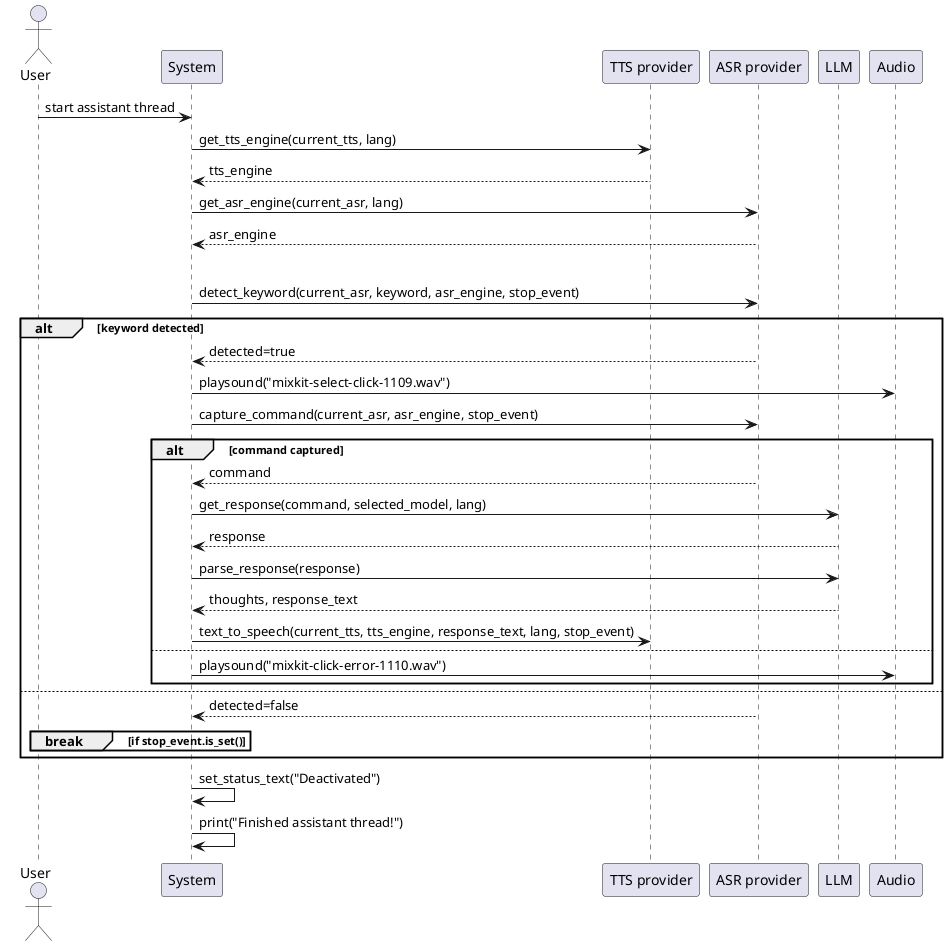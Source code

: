 @startuml main loop
actor User
participant "System" as system
participant "TTS provider" as tts
participant "ASR provider" as asr
participant "LLM" as llmu
participant "Audio" as audio

User -> system : start assistant thread
system -> tts : get_tts_engine(current_tts, lang)
tts --> system : tts_engine
system -> asr : get_asr_engine(current_asr, lang)
asr --> system : asr_engine

loop while assistant enabled
    system -> asr : detect_keyword(current_asr, keyword, asr_engine, stop_event)
    alt keyword detected
        asr --> system : detected=true
        system -> audio : playsound("mixkit-select-click-1109.wav")
        system -> asr : capture_command(current_asr, asr_engine, stop_event)
        alt command captured
            asr --> system : command
            system -> llmu : get_response(command, selected_model, lang)
            llmu --> system : response
            system -> llmu : parse_response(response)
            llmu --> system : thoughts, response_text
            system -> tts : text_to_speech(current_tts, tts_engine, response_text, lang, stop_event)
        else
            system -> audio : playsound("mixkit-click-error-1110.wav")
        end
    else
        asr --> system : detected=false
        break if stop_event.is_set()
    end
end

system -> system : set_status_text("Deactivated")
system -> system : print("Finished assistant thread!")
@enduml